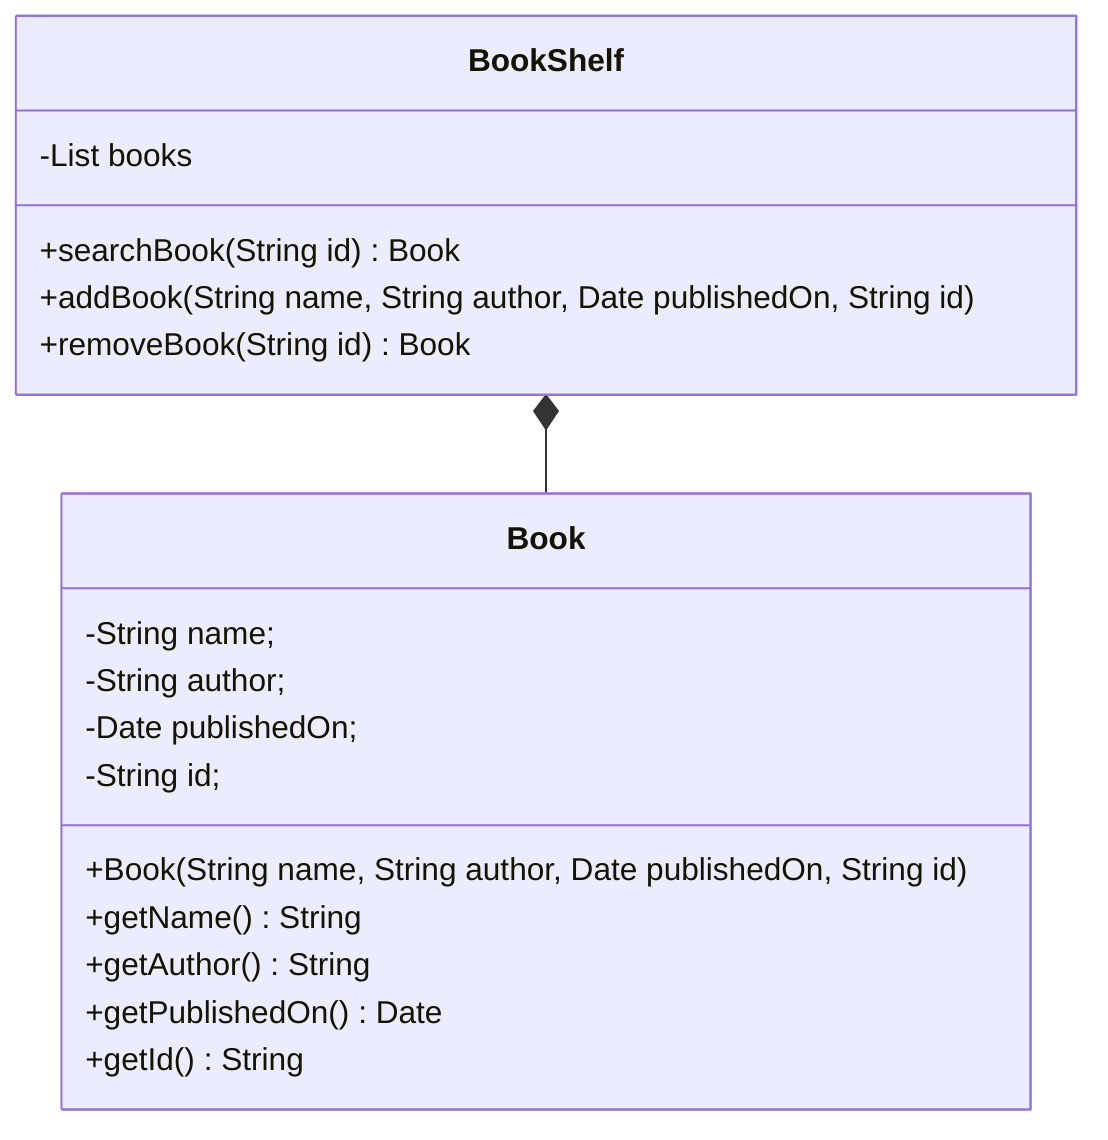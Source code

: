 classDiagram
    class Book {
        -String name;
        -String author;
        -Date publishedOn;
        -String id;
        +Book(String name, String author, Date publishedOn, String id)
        +getName()String
        +getAuthor()String
        +getPublishedOn()Date
        +getId()String
    }
    class BookShelf {
        -List<Book> books
        +searchBook(String id) Book
        +addBook(String name, String author, Date publishedOn, String id)
        +removeBook(String id)Book
    }
    BookShelf *-- Book